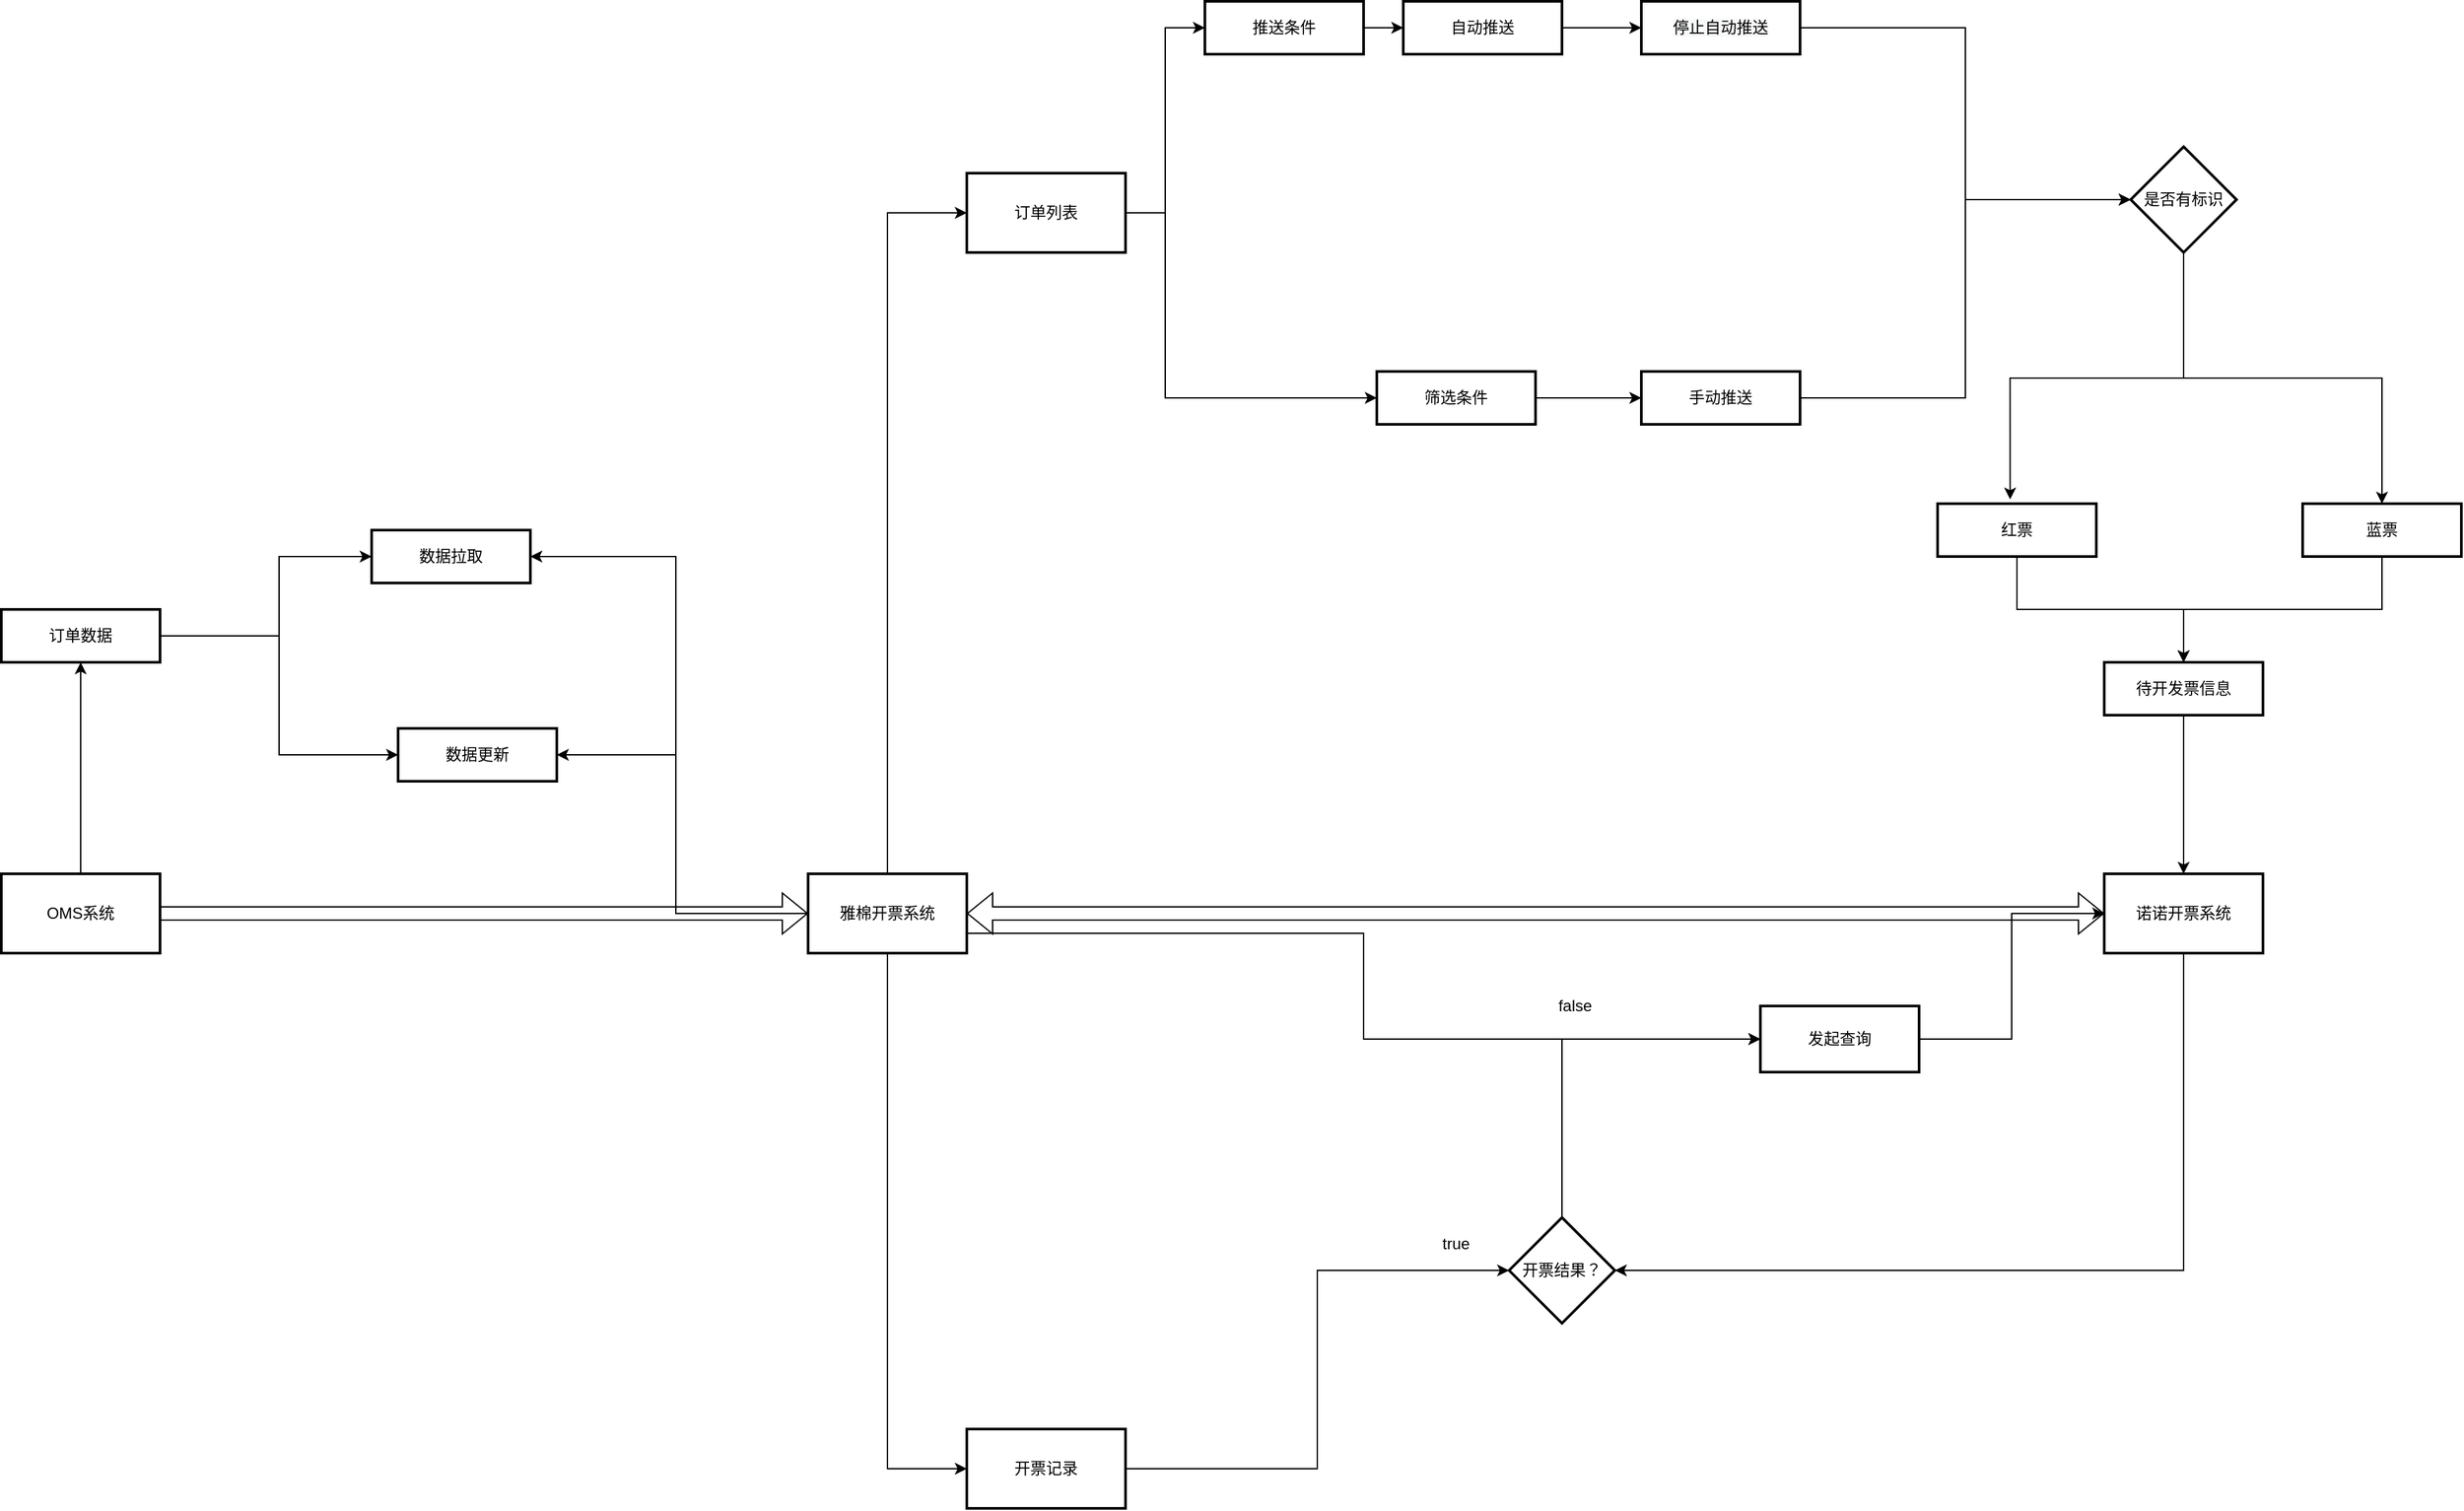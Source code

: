 <mxfile version="16.1.0" type="github">
  <diagram id="Jli7zH1tGY8wEztfFKBg" name="Page-1">
    <mxGraphModel dx="3205" dy="2103" grid="1" gridSize="10" guides="1" tooltips="1" connect="1" arrows="1" fold="1" page="1" pageScale="1" pageWidth="827" pageHeight="1169" math="0" shadow="0">
      <root>
        <mxCell id="0" />
        <mxCell id="1" parent="0" />
        <mxCell id="pUQb4mrd04jTsInn6m61-109" style="edgeStyle=orthogonalEdgeStyle;rounded=0;orthogonalLoop=1;jettySize=auto;html=1;exitX=1;exitY=0.75;exitDx=0;exitDy=0;entryX=0;entryY=0.5;entryDx=0;entryDy=0;" edge="1" parent="1" source="pUQb4mrd04jTsInn6m61-1" target="pUQb4mrd04jTsInn6m61-106">
          <mxGeometry relative="1" as="geometry" />
        </mxCell>
        <mxCell id="pUQb4mrd04jTsInn6m61-123" style="edgeStyle=orthogonalEdgeStyle;rounded=0;orthogonalLoop=1;jettySize=auto;html=1;exitX=0.5;exitY=0;exitDx=0;exitDy=0;entryX=0;entryY=0.5;entryDx=0;entryDy=0;" edge="1" parent="1" source="pUQb4mrd04jTsInn6m61-1" target="pUQb4mrd04jTsInn6m61-122">
          <mxGeometry relative="1" as="geometry" />
        </mxCell>
        <mxCell id="pUQb4mrd04jTsInn6m61-128" style="edgeStyle=orthogonalEdgeStyle;rounded=0;orthogonalLoop=1;jettySize=auto;html=1;entryX=0;entryY=0.5;entryDx=0;entryDy=0;" edge="1" parent="1" source="pUQb4mrd04jTsInn6m61-1" target="pUQb4mrd04jTsInn6m61-126">
          <mxGeometry relative="1" as="geometry">
            <mxPoint x="-400.0" y="570.0" as="targetPoint" />
          </mxGeometry>
        </mxCell>
        <mxCell id="pUQb4mrd04jTsInn6m61-143" style="edgeStyle=orthogonalEdgeStyle;rounded=0;orthogonalLoop=1;jettySize=auto;html=1;entryX=1;entryY=0.5;entryDx=0;entryDy=0;" edge="1" parent="1" source="pUQb4mrd04jTsInn6m61-1" target="pUQb4mrd04jTsInn6m61-66">
          <mxGeometry relative="1" as="geometry">
            <Array as="points">
              <mxPoint x="-540" y="430" />
              <mxPoint x="-540" y="310" />
            </Array>
          </mxGeometry>
        </mxCell>
        <mxCell id="pUQb4mrd04jTsInn6m61-145" style="edgeStyle=orthogonalEdgeStyle;rounded=0;orthogonalLoop=1;jettySize=auto;html=1;entryX=1;entryY=0.5;entryDx=0;entryDy=0;" edge="1" parent="1" source="pUQb4mrd04jTsInn6m61-1" target="pUQb4mrd04jTsInn6m61-64">
          <mxGeometry relative="1" as="geometry">
            <Array as="points">
              <mxPoint x="-540" y="430" />
              <mxPoint x="-540" y="160" />
            </Array>
          </mxGeometry>
        </mxCell>
        <mxCell id="pUQb4mrd04jTsInn6m61-1" value="雅棉开票系统" style="rounded=0;whiteSpace=wrap;html=1;strokeWidth=2;" vertex="1" parent="1">
          <mxGeometry x="-440" y="400" width="120" height="60" as="geometry" />
        </mxCell>
        <mxCell id="pUQb4mrd04jTsInn6m61-146" style="edgeStyle=orthogonalEdgeStyle;rounded=0;orthogonalLoop=1;jettySize=auto;html=1;entryX=0.5;entryY=1;entryDx=0;entryDy=0;" edge="1" parent="1" source="pUQb4mrd04jTsInn6m61-2" target="pUQb4mrd04jTsInn6m61-56">
          <mxGeometry relative="1" as="geometry" />
        </mxCell>
        <mxCell id="pUQb4mrd04jTsInn6m61-2" value="OMS系统" style="rounded=0;whiteSpace=wrap;html=1;strokeWidth=2;" vertex="1" parent="1">
          <mxGeometry x="-1050" y="400" width="120" height="60" as="geometry" />
        </mxCell>
        <mxCell id="pUQb4mrd04jTsInn6m61-88" style="edgeStyle=orthogonalEdgeStyle;rounded=0;orthogonalLoop=1;jettySize=auto;html=1;exitX=0.5;exitY=1;exitDx=0;exitDy=0;entryX=1;entryY=0.5;entryDx=0;entryDy=0;" edge="1" parent="1" source="pUQb4mrd04jTsInn6m61-7" target="pUQb4mrd04jTsInn6m61-98">
          <mxGeometry relative="1" as="geometry">
            <mxPoint x="210" y="700.0" as="targetPoint" />
            <Array as="points">
              <mxPoint x="600" y="700" />
            </Array>
          </mxGeometry>
        </mxCell>
        <mxCell id="pUQb4mrd04jTsInn6m61-7" value="诺诺开票系统" style="rounded=0;whiteSpace=wrap;html=1;strokeWidth=2;" vertex="1" parent="1">
          <mxGeometry x="540" y="400" width="120" height="60" as="geometry" />
        </mxCell>
        <mxCell id="pUQb4mrd04jTsInn6m61-133" style="edgeStyle=orthogonalEdgeStyle;rounded=0;orthogonalLoop=1;jettySize=auto;html=1;entryX=0;entryY=0.5;entryDx=0;entryDy=0;" edge="1" parent="1" source="pUQb4mrd04jTsInn6m61-12" target="pUQb4mrd04jTsInn6m61-115">
          <mxGeometry relative="1" as="geometry" />
        </mxCell>
        <mxCell id="pUQb4mrd04jTsInn6m61-12" value="&lt;span style=&quot;color: rgb(0 , 0 , 0) ; font-family: &amp;#34;helvetica&amp;#34; ; font-size: 12px ; font-style: normal ; font-weight: 400 ; letter-spacing: normal ; text-align: center ; text-indent: 0px ; text-transform: none ; word-spacing: 0px ; background-color: rgb(248 , 249 , 250) ; display: inline ; float: none&quot;&gt;停止自动推送&lt;/span&gt;" style="rounded=0;whiteSpace=wrap;html=1;strokeWidth=2;" vertex="1" parent="1">
          <mxGeometry x="190" y="-260" width="120" height="40" as="geometry" />
        </mxCell>
        <mxCell id="pUQb4mrd04jTsInn6m61-15" value="" style="shape=flexArrow;endArrow=classic;startArrow=classic;html=1;rounded=0;exitX=1;exitY=0.5;exitDx=0;exitDy=0;" edge="1" parent="1" source="pUQb4mrd04jTsInn6m61-1" target="pUQb4mrd04jTsInn6m61-7">
          <mxGeometry width="100" height="100" relative="1" as="geometry">
            <mxPoint x="300" y="460" as="sourcePoint" />
            <mxPoint x="400" y="360" as="targetPoint" />
            <Array as="points" />
          </mxGeometry>
        </mxCell>
        <mxCell id="pUQb4mrd04jTsInn6m61-17" value="" style="shape=flexArrow;endArrow=classic;html=1;rounded=0;exitX=1;exitY=0.5;exitDx=0;exitDy=0;" edge="1" parent="1" source="pUQb4mrd04jTsInn6m61-2">
          <mxGeometry width="50" height="50" relative="1" as="geometry">
            <mxPoint x="-310" y="360" as="sourcePoint" />
            <mxPoint x="-440" y="430" as="targetPoint" />
          </mxGeometry>
        </mxCell>
        <mxCell id="pUQb4mrd04jTsInn6m61-134" style="edgeStyle=orthogonalEdgeStyle;rounded=0;orthogonalLoop=1;jettySize=auto;html=1;entryX=0;entryY=0.5;entryDx=0;entryDy=0;" edge="1" parent="1" source="pUQb4mrd04jTsInn6m61-25" target="pUQb4mrd04jTsInn6m61-115">
          <mxGeometry relative="1" as="geometry" />
        </mxCell>
        <mxCell id="pUQb4mrd04jTsInn6m61-25" value="手动推送" style="rounded=0;whiteSpace=wrap;html=1;strokeWidth=2;" vertex="1" parent="1">
          <mxGeometry x="190" y="20" width="120" height="40" as="geometry" />
        </mxCell>
        <mxCell id="pUQb4mrd04jTsInn6m61-141" style="edgeStyle=orthogonalEdgeStyle;rounded=0;orthogonalLoop=1;jettySize=auto;html=1;" edge="1" parent="1" source="pUQb4mrd04jTsInn6m61-47" target="pUQb4mrd04jTsInn6m61-7">
          <mxGeometry relative="1" as="geometry" />
        </mxCell>
        <mxCell id="pUQb4mrd04jTsInn6m61-47" value="待开发票信息" style="rounded=0;whiteSpace=wrap;html=1;strokeWidth=2;" vertex="1" parent="1">
          <mxGeometry x="540" y="240" width="120" height="40" as="geometry" />
        </mxCell>
        <mxCell id="pUQb4mrd04jTsInn6m61-65" style="edgeStyle=orthogonalEdgeStyle;rounded=0;orthogonalLoop=1;jettySize=auto;html=1;exitX=1;exitY=0.5;exitDx=0;exitDy=0;entryX=0;entryY=0.5;entryDx=0;entryDy=0;" edge="1" parent="1" source="pUQb4mrd04jTsInn6m61-56" target="pUQb4mrd04jTsInn6m61-64">
          <mxGeometry relative="1" as="geometry">
            <Array as="points">
              <mxPoint x="-840" y="220" />
              <mxPoint x="-840" y="160" />
            </Array>
          </mxGeometry>
        </mxCell>
        <mxCell id="pUQb4mrd04jTsInn6m61-68" style="edgeStyle=orthogonalEdgeStyle;rounded=0;orthogonalLoop=1;jettySize=auto;html=1;entryX=0;entryY=0.5;entryDx=0;entryDy=0;" edge="1" parent="1" source="pUQb4mrd04jTsInn6m61-56" target="pUQb4mrd04jTsInn6m61-66">
          <mxGeometry relative="1" as="geometry" />
        </mxCell>
        <mxCell id="pUQb4mrd04jTsInn6m61-56" value="订单数据" style="rounded=0;whiteSpace=wrap;html=1;strokeWidth=2;" vertex="1" parent="1">
          <mxGeometry x="-1050" y="200" width="120" height="40" as="geometry" />
        </mxCell>
        <mxCell id="pUQb4mrd04jTsInn6m61-64" value="数据拉取" style="rounded=0;whiteSpace=wrap;html=1;strokeWidth=2;" vertex="1" parent="1">
          <mxGeometry x="-770" y="140" width="120" height="40" as="geometry" />
        </mxCell>
        <mxCell id="pUQb4mrd04jTsInn6m61-66" value="数据更新" style="rounded=0;whiteSpace=wrap;html=1;strokeWidth=2;" vertex="1" parent="1">
          <mxGeometry x="-750" y="290" width="120" height="40" as="geometry" />
        </mxCell>
        <mxCell id="pUQb4mrd04jTsInn6m61-83" style="edgeStyle=orthogonalEdgeStyle;rounded=0;orthogonalLoop=1;jettySize=auto;html=1;exitX=1;exitY=0.5;exitDx=0;exitDy=0;entryX=0;entryY=0.5;entryDx=0;entryDy=0;" edge="1" parent="1" source="pUQb4mrd04jTsInn6m61-78" target="pUQb4mrd04jTsInn6m61-12">
          <mxGeometry relative="1" as="geometry" />
        </mxCell>
        <mxCell id="pUQb4mrd04jTsInn6m61-78" value="自动推送" style="rounded=0;whiteSpace=wrap;html=1;strokeWidth=2;" vertex="1" parent="1">
          <mxGeometry x="10" y="-260" width="120" height="40" as="geometry" />
        </mxCell>
        <mxCell id="pUQb4mrd04jTsInn6m61-93" style="edgeStyle=orthogonalEdgeStyle;rounded=0;orthogonalLoop=1;jettySize=auto;html=1;entryX=0;entryY=0.5;entryDx=0;entryDy=0;" edge="1" parent="1" source="pUQb4mrd04jTsInn6m61-90" target="pUQb4mrd04jTsInn6m61-25">
          <mxGeometry relative="1" as="geometry" />
        </mxCell>
        <mxCell id="pUQb4mrd04jTsInn6m61-90" value="筛选条件" style="rounded=0;whiteSpace=wrap;html=1;strokeWidth=2;" vertex="1" parent="1">
          <mxGeometry x="-10" y="20" width="120" height="40" as="geometry" />
        </mxCell>
        <mxCell id="pUQb4mrd04jTsInn6m61-96" style="edgeStyle=orthogonalEdgeStyle;rounded=0;orthogonalLoop=1;jettySize=auto;html=1;entryX=0;entryY=0.5;entryDx=0;entryDy=0;" edge="1" parent="1" source="pUQb4mrd04jTsInn6m61-94" target="pUQb4mrd04jTsInn6m61-78">
          <mxGeometry relative="1" as="geometry" />
        </mxCell>
        <mxCell id="pUQb4mrd04jTsInn6m61-94" value="推送条件" style="rounded=0;whiteSpace=wrap;html=1;strokeWidth=2;" vertex="1" parent="1">
          <mxGeometry x="-140" y="-260" width="120" height="40" as="geometry" />
        </mxCell>
        <mxCell id="pUQb4mrd04jTsInn6m61-107" style="edgeStyle=orthogonalEdgeStyle;rounded=0;orthogonalLoop=1;jettySize=auto;html=1;exitX=0.5;exitY=0;exitDx=0;exitDy=0;entryX=0;entryY=0.5;entryDx=0;entryDy=0;" edge="1" parent="1" source="pUQb4mrd04jTsInn6m61-98" target="pUQb4mrd04jTsInn6m61-106">
          <mxGeometry relative="1" as="geometry" />
        </mxCell>
        <mxCell id="pUQb4mrd04jTsInn6m61-98" value="开票结果？" style="rhombus;whiteSpace=wrap;html=1;strokeWidth=2;" vertex="1" parent="1">
          <mxGeometry x="90" y="660" width="80" height="80" as="geometry" />
        </mxCell>
        <mxCell id="pUQb4mrd04jTsInn6m61-99" value="true" style="rounded=0;whiteSpace=wrap;html=1;strokeWidth=2;strokeColor=none;gradientColor=#ffffff;fillColor=none;" vertex="1" parent="1">
          <mxGeometry x="10" y="660" width="80" height="40" as="geometry" />
        </mxCell>
        <mxCell id="pUQb4mrd04jTsInn6m61-101" value="false" style="rounded=0;whiteSpace=wrap;html=1;strokeWidth=2;strokeColor=none;gradientColor=#ffffff;fillColor=none;" vertex="1" parent="1">
          <mxGeometry x="120" y="480" width="40" height="40" as="geometry" />
        </mxCell>
        <mxCell id="pUQb4mrd04jTsInn6m61-121" style="edgeStyle=orthogonalEdgeStyle;rounded=0;orthogonalLoop=1;jettySize=auto;html=1;exitX=1;exitY=0.5;exitDx=0;exitDy=0;entryX=0;entryY=0.5;entryDx=0;entryDy=0;" edge="1" parent="1" source="pUQb4mrd04jTsInn6m61-106" target="pUQb4mrd04jTsInn6m61-7">
          <mxGeometry relative="1" as="geometry" />
        </mxCell>
        <mxCell id="pUQb4mrd04jTsInn6m61-106" value="发起查询" style="rounded=0;whiteSpace=wrap;html=1;strokeColor=default;strokeWidth=2;fillColor=none;gradientColor=#ffffff;" vertex="1" parent="1">
          <mxGeometry x="280" y="500" width="120" height="50" as="geometry" />
        </mxCell>
        <mxCell id="pUQb4mrd04jTsInn6m61-139" style="edgeStyle=orthogonalEdgeStyle;rounded=0;orthogonalLoop=1;jettySize=auto;html=1;exitX=0.5;exitY=1;exitDx=0;exitDy=0;entryX=0.5;entryY=0;entryDx=0;entryDy=0;" edge="1" parent="1" source="pUQb4mrd04jTsInn6m61-111" target="pUQb4mrd04jTsInn6m61-47">
          <mxGeometry relative="1" as="geometry" />
        </mxCell>
        <mxCell id="pUQb4mrd04jTsInn6m61-111" value="红票" style="rounded=0;whiteSpace=wrap;html=1;strokeWidth=2;" vertex="1" parent="1">
          <mxGeometry x="414" y="120" width="120" height="40" as="geometry" />
        </mxCell>
        <mxCell id="pUQb4mrd04jTsInn6m61-140" style="edgeStyle=orthogonalEdgeStyle;rounded=0;orthogonalLoop=1;jettySize=auto;html=1;" edge="1" parent="1" source="pUQb4mrd04jTsInn6m61-112">
          <mxGeometry relative="1" as="geometry">
            <mxPoint x="600" y="240" as="targetPoint" />
            <Array as="points">
              <mxPoint x="750" y="200" />
              <mxPoint x="600" y="200" />
            </Array>
          </mxGeometry>
        </mxCell>
        <mxCell id="pUQb4mrd04jTsInn6m61-112" value="蓝票" style="rounded=0;whiteSpace=wrap;html=1;strokeWidth=2;" vertex="1" parent="1">
          <mxGeometry x="690" y="120" width="120" height="40" as="geometry" />
        </mxCell>
        <mxCell id="pUQb4mrd04jTsInn6m61-124" style="edgeStyle=orthogonalEdgeStyle;rounded=0;orthogonalLoop=1;jettySize=auto;html=1;exitX=1;exitY=0.5;exitDx=0;exitDy=0;entryX=0;entryY=0.5;entryDx=0;entryDy=0;" edge="1" parent="1" source="pUQb4mrd04jTsInn6m61-122" target="pUQb4mrd04jTsInn6m61-94">
          <mxGeometry relative="1" as="geometry" />
        </mxCell>
        <mxCell id="pUQb4mrd04jTsInn6m61-125" style="edgeStyle=orthogonalEdgeStyle;rounded=0;orthogonalLoop=1;jettySize=auto;html=1;exitX=1;exitY=0.5;exitDx=0;exitDy=0;entryX=0;entryY=0.5;entryDx=0;entryDy=0;" edge="1" parent="1" source="pUQb4mrd04jTsInn6m61-122" target="pUQb4mrd04jTsInn6m61-90">
          <mxGeometry relative="1" as="geometry">
            <Array as="points">
              <mxPoint x="-170" y="-100" />
              <mxPoint x="-170" y="40" />
            </Array>
          </mxGeometry>
        </mxCell>
        <mxCell id="pUQb4mrd04jTsInn6m61-122" value="订单列表" style="rounded=0;whiteSpace=wrap;html=1;strokeColor=default;strokeWidth=2;fillColor=none;gradientColor=#ffffff;" vertex="1" parent="1">
          <mxGeometry x="-320" y="-130" width="120" height="60" as="geometry" />
        </mxCell>
        <mxCell id="pUQb4mrd04jTsInn6m61-130" style="edgeStyle=orthogonalEdgeStyle;rounded=0;orthogonalLoop=1;jettySize=auto;html=1;entryX=0;entryY=0.5;entryDx=0;entryDy=0;" edge="1" parent="1" source="pUQb4mrd04jTsInn6m61-126" target="pUQb4mrd04jTsInn6m61-98">
          <mxGeometry relative="1" as="geometry" />
        </mxCell>
        <mxCell id="pUQb4mrd04jTsInn6m61-126" value="开票记录" style="rounded=0;whiteSpace=wrap;html=1;strokeColor=default;strokeWidth=2;fillColor=none;gradientColor=#ffffff;" vertex="1" parent="1">
          <mxGeometry x="-320" y="820" width="120" height="60" as="geometry" />
        </mxCell>
        <mxCell id="pUQb4mrd04jTsInn6m61-137" style="edgeStyle=orthogonalEdgeStyle;rounded=0;orthogonalLoop=1;jettySize=auto;html=1;exitX=0.5;exitY=1;exitDx=0;exitDy=0;entryX=0.457;entryY=-0.08;entryDx=0;entryDy=0;entryPerimeter=0;" edge="1" parent="1" source="pUQb4mrd04jTsInn6m61-115" target="pUQb4mrd04jTsInn6m61-111">
          <mxGeometry relative="1" as="geometry">
            <mxPoint x="520" y="60" as="targetPoint" />
          </mxGeometry>
        </mxCell>
        <mxCell id="pUQb4mrd04jTsInn6m61-138" style="edgeStyle=orthogonalEdgeStyle;rounded=0;orthogonalLoop=1;jettySize=auto;html=1;exitX=0.5;exitY=1;exitDx=0;exitDy=0;" edge="1" parent="1" source="pUQb4mrd04jTsInn6m61-115" target="pUQb4mrd04jTsInn6m61-112">
          <mxGeometry relative="1" as="geometry" />
        </mxCell>
        <mxCell id="pUQb4mrd04jTsInn6m61-115" value="是否有标识" style="rhombus;whiteSpace=wrap;html=1;strokeColor=default;strokeWidth=2;fillColor=none;gradientColor=#ffffff;" vertex="1" parent="1">
          <mxGeometry x="560" y="-150" width="80" height="80" as="geometry" />
        </mxCell>
      </root>
    </mxGraphModel>
  </diagram>
</mxfile>
